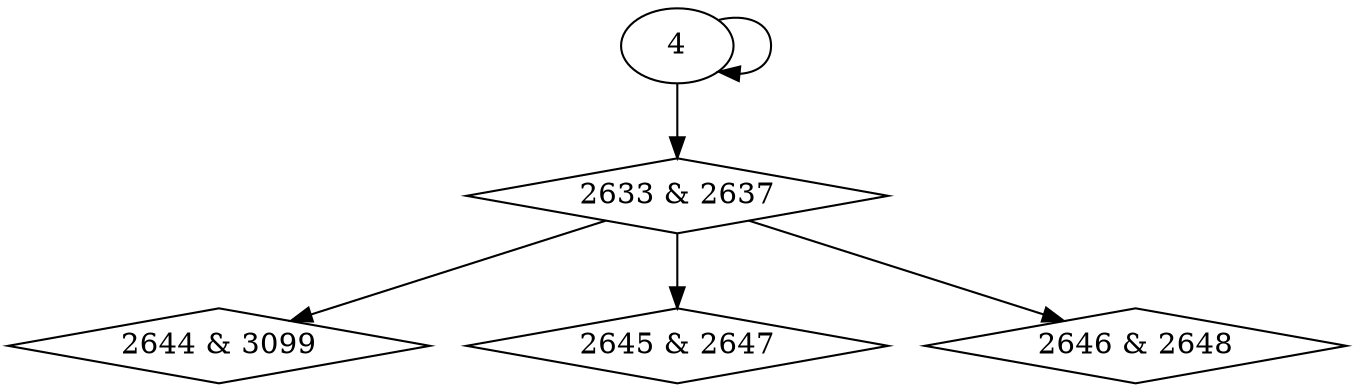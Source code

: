 digraph {
0 [label = "2633 & 2637", shape = diamond];
1 [label = "2644 & 3099", shape = diamond];
2 [label = "2645 & 2647", shape = diamond];
3 [label = "2646 & 2648", shape = diamond];
4 -> 0;
0 -> 1;
0 -> 2;
0 -> 3;
4 -> 4;
}
